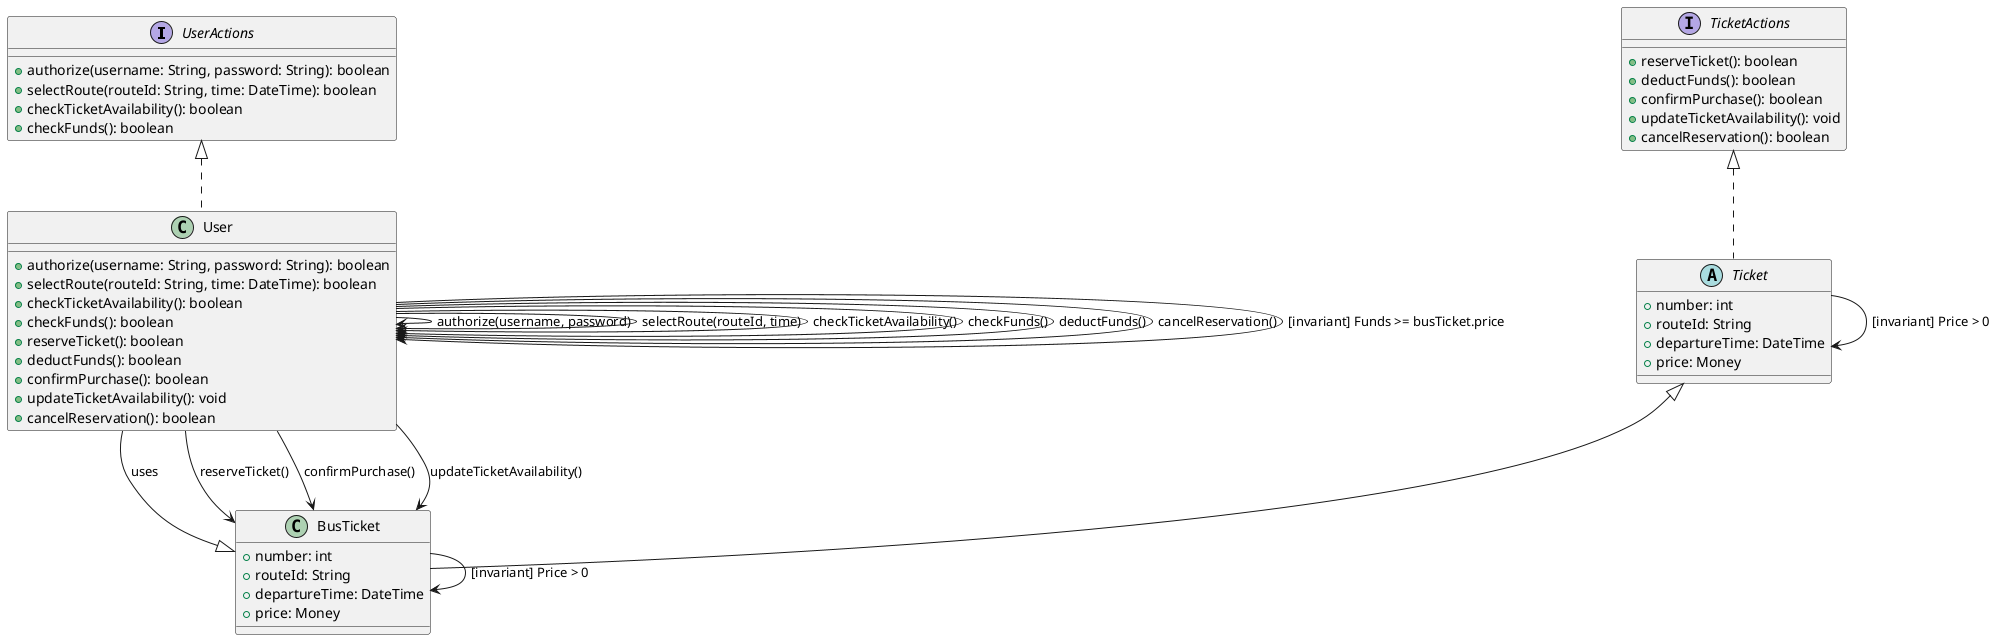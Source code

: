 @startuml
' Интерфейсы
'Интерфейс UserActions содержит методы, позволяющие пользователю:
 ' - авторизоваться, выбрать маршрут, проверить доступность билетов и баланс денежных средств

interface UserActions {
  +authorize(username: String, password: String): boolean
  +selectRoute(routeId: String, time: DateTime): boolean
  +checkTicketAvailability(): boolean
  +checkFunds(): boolean
}

'Интерфейс TicketActions содержит методы, описывающие действия с билетом:
'- бронирование билета, списание средств, подтверждение покупки, обновление доступности билетов, отмена бронирования
interface TicketActions {
  +reserveTicket(): boolean
  +deductFunds(): boolean
  +confirmPurchase(): boolean
  +updateTicketAvailability(): void
  +cancelReservation(): boolean
}

' Классы и операции

'Класс User представляющий пользователя системы, имплементирует интерфейс UserActions
class User implements UserActions {
' предусловие -->
  +authorize(username: String, password: String): boolean
  +selectRoute(routeId: String, time: DateTime): boolean
  +checkTicketAvailability(): boolean
  +checkFunds(): boolean
 ' <-- предусловие
 ' постусловия -->
  +reserveTicket(): boolean
  +deductFunds(): boolean
  +confirmPurchase(): boolean
  +updateTicketAvailability(): void
  +cancelReservation(): boolean
 ' <-- постусловия
}

' Абстрактный класс Ticket имплементирует интерфейс TicketActions
' содержит поля: Номер маршрута, дата и время отправления, стоимость билета
abstract class Ticket implements TicketActions {
  +number: int
  +routeId: String
  +departureTime: DateTime
  +price: Money
}

'Класс пользователя реализует класс BusTicket
User --|> BusTicket : uses

'Класс BusTicket наследует класс Ticket и содержит поля:
'номер билета, номер маршрута, дата и время отправления, стоимость билета
class BusTicket extends Ticket {
  +number: int
  +routeId: String
  +departureTime: DateTime
  +price: Money
}

' Предусловия
'Пользователь должен быть авторизован в системе
User --> User : authorize(username, password)
'Пользователь должен выбрать конкретный маршрут и время
User --> User : selectRoute(routeId, time)
'Должны быть доступны билеты на выбранный маршрут и время
User --> User : checkTicketAvailability()
'У пользователя должно быть достаточно средств для бронирования
User --> User : checkFunds()

'Бронирование билета
User --> BusTicket : reserveTicket()

'Постусловия
'при успешном выполнении предусловий:
'списываются средства со счета пользователя
User --> User : deductFunds()
'покупка билета подтверждается
User --> BusTicket: confirmPurchase()
'обновляется список доступных билетов
User --> BusTicket : updateTicketAvailability()
'при необходимости бронь с билета снимается
User --> User : cancelReservation()

' Инварианты
'денежных средств на счету пользователя должно быть больше или равно стоимости выбранного билета
User --> User : [invariant] Funds >= busTicket.price
'стоимость билета на автобус должна быть больше нуля
BusTicket --> BusTicket : [invariant] Price > 0
'стоимость билета должна быть больше нуля
Ticket --> Ticket : [invariant] Price > 0

@enduml
